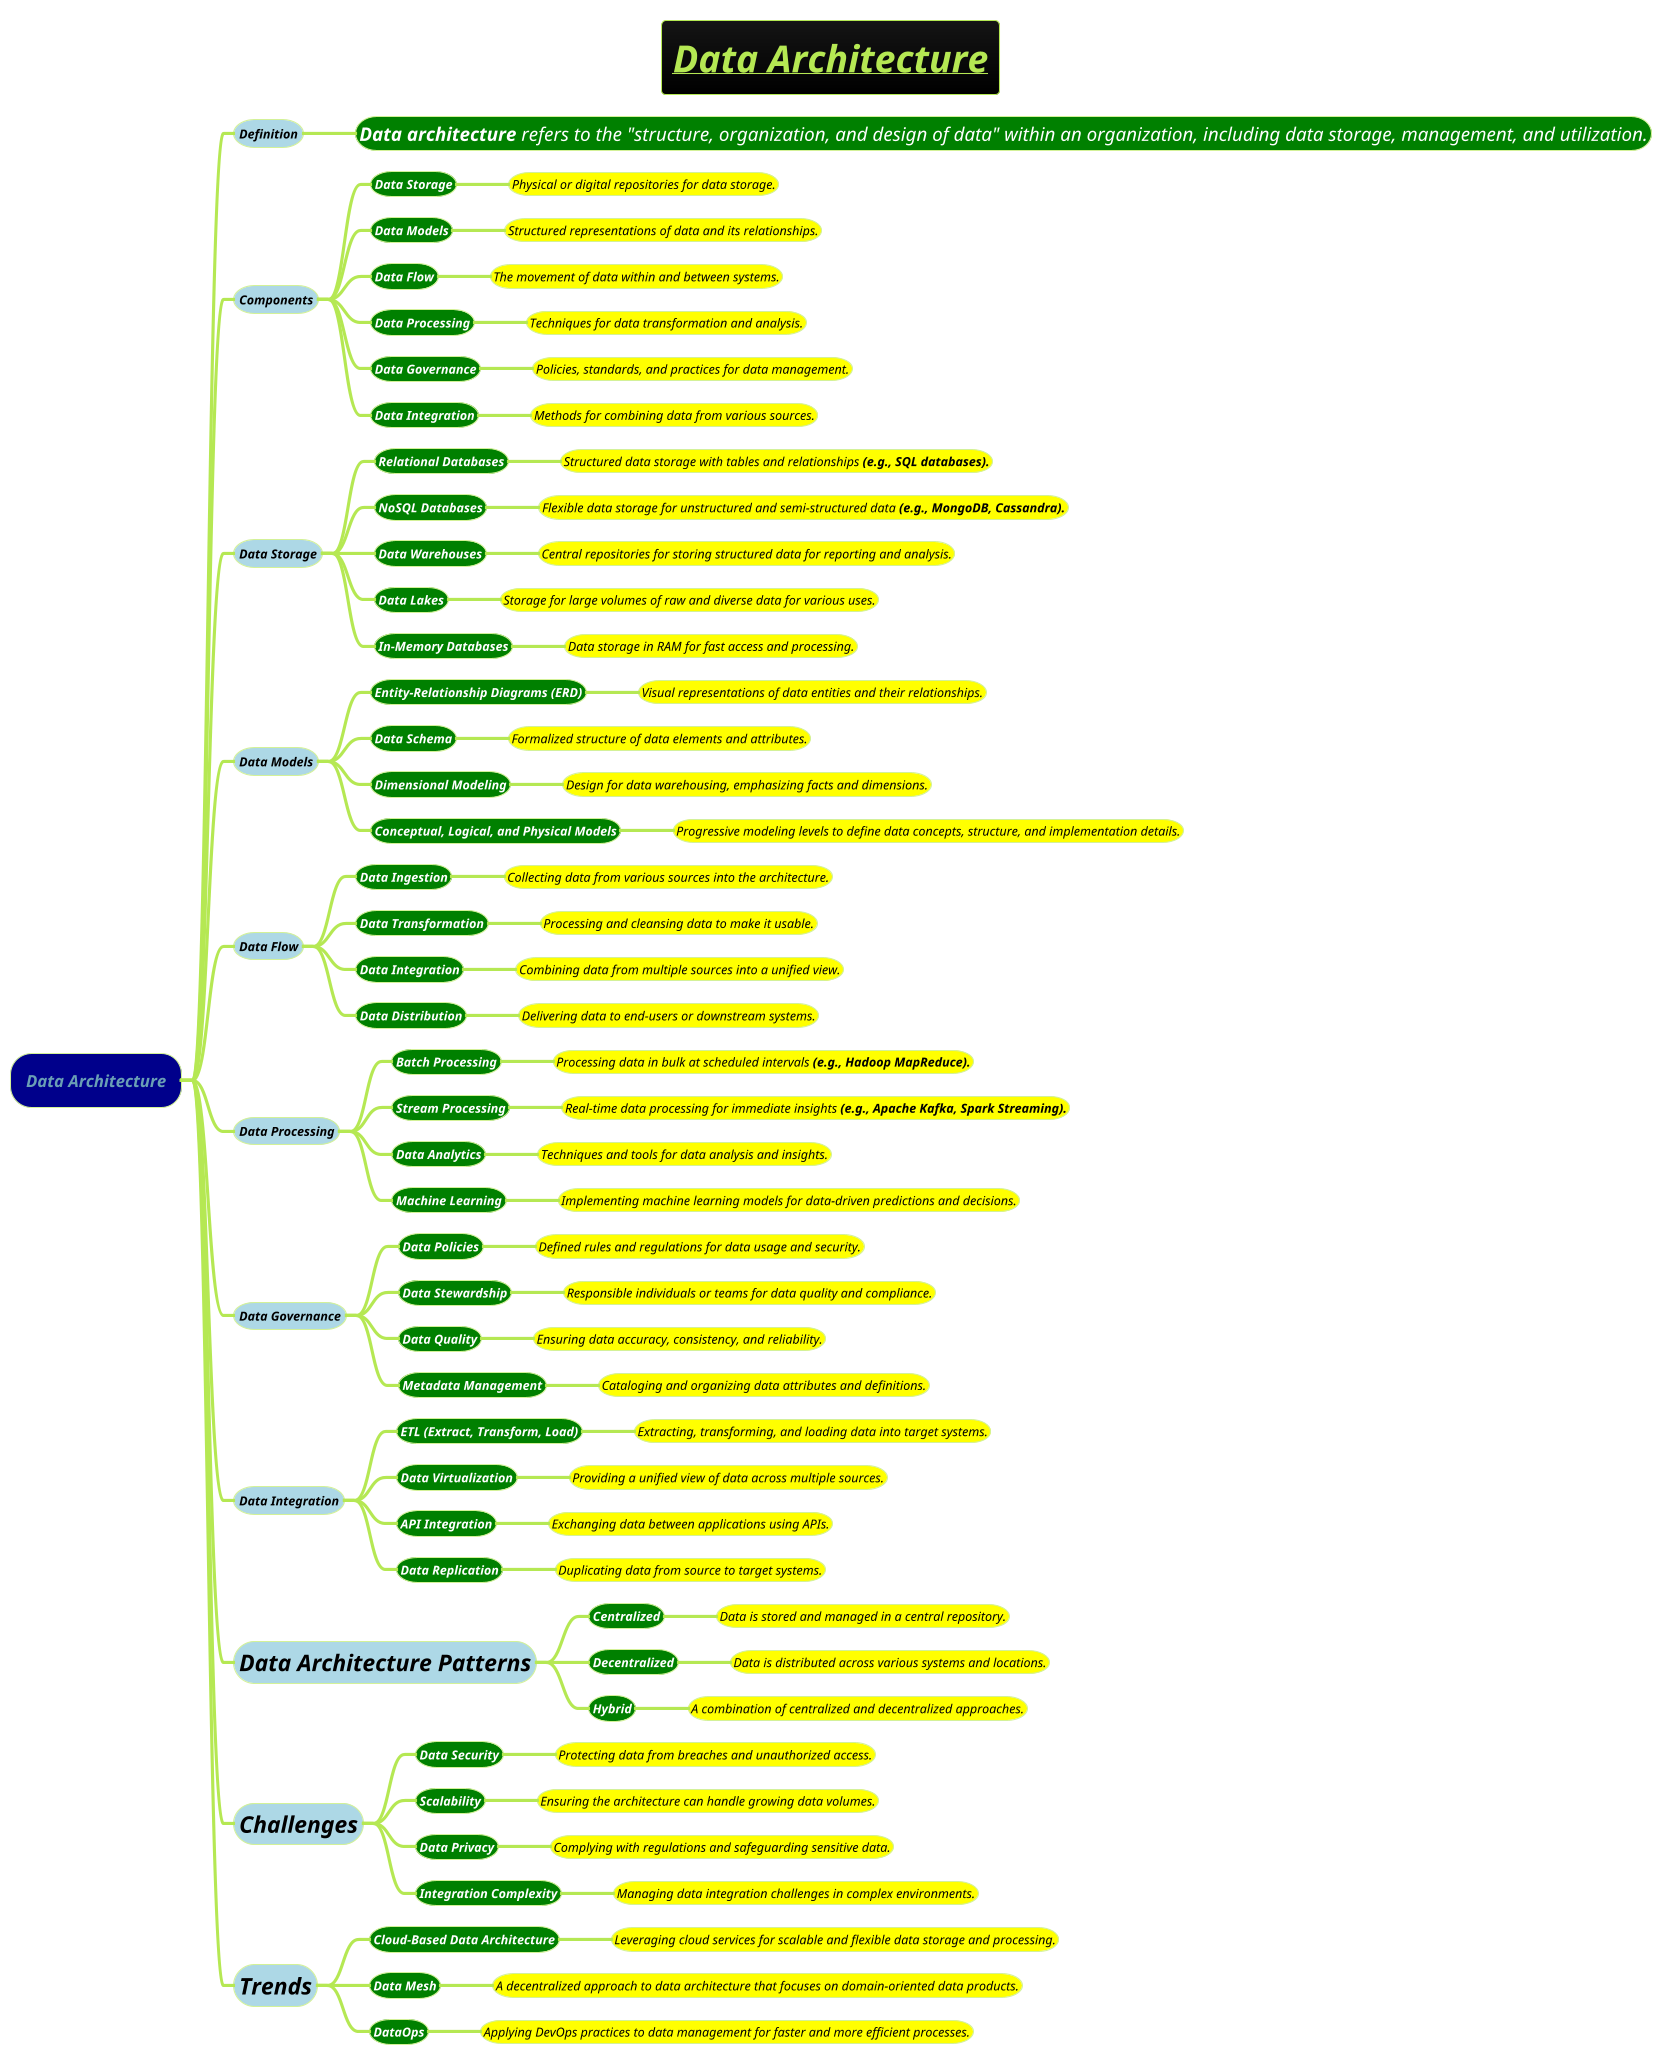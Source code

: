 @startmindmap
title =<i><u><b>Data Architecture
!theme hacker



*[#darkblue] <i><b>Data Architecture
**[#lightblue] <i><size:12><b><color #black>Definition
***[#green] <i><size:18><color #white>**Data architecture** refers to the "structure, organization, and design of data" within an organization, including data storage, management, and utilization.

**[#lightblue] <i><size:12><b><color #black>Components
***[#green] <i><size:12><b><color #white>Data Storage
****[#yellow] <i><size:12><color #black>Physical or digital repositories for data storage.
***[#green] <i><size:12><b><color #white>Data Models
****[#yellow] <i><size:12><color #black>Structured representations of data and its relationships.
***[#green] <i><size:12><b><color #white>Data Flow
****[#yellow] <i><size:12><color #black>The movement of data within and between systems.
***[#green] <i><size:12><b><color #white>Data Processing
****[#yellow] <i><size:12><color #black>Techniques for data transformation and analysis.
***[#green] <i><size:12><b><color #white>Data Governance
****[#yellow] <i><size:12><color #black>Policies, standards, and practices for data management.
***[#green] <i><size:12><b><color #white>Data Integration
****[#yellow] <i><size:12><color #black>Methods for combining data from various sources.

**[#lightblue] <i><size:12><b><color #black>Data Storage
***[#green] <i><size:12><b><color #white>Relational Databases
****[#yellow] <i><size:12><color #black>Structured data storage with tables and relationships <b>(e.g., SQL databases).
***[#green] <i><size:12><b><color #white>NoSQL Databases
****[#yellow] <i><size:12><color #black>Flexible data storage for unstructured and semi-structured data <b>(e.g., MongoDB, Cassandra).
***[#green] <i><size:12><b><color #white>Data Warehouses
****[#yellow] <i><size:12><color #black>Central repositories for storing structured data for reporting and analysis.
***[#green] <i><size:12><b><color #white>Data Lakes
****[#yellow] <i><size:12><color #black>Storage for large volumes of raw and diverse data for various uses.
***[#green] <i><size:12><b><color #white>In-Memory Databases
****[#yellow] <i><size:12><color #black>Data storage in RAM for fast access and processing.

**[#lightblue] <i><size:12><b><color #black>Data Models
***[#green] <i><size:12><b><color #white>Entity-Relationship Diagrams <b>(ERD)
****[#yellow] <i><size:12><color #black>Visual representations of data entities and their relationships.
***[#green] <i><size:12><b><color #white>Data Schema
****[#yellow] <i><size:12><color #black>Formalized structure of data elements and attributes.
***[#green] <i><size:12><b><color #white>Dimensional Modeling
****[#yellow] <i><size:12><color #black>Design for data warehousing, emphasizing facts and dimensions.
***[#green] <i><size:12><b><color #white>Conceptual, Logical, and Physical Models
****[#yellow] <i><size:12><color #black>Progressive modeling levels to define data concepts, structure, and implementation details.

**[#lightblue] <i><size:12><b><color #black>Data Flow
***[#green] <i><size:12><b><color #white>Data Ingestion
****[#yellow] <i><size:12><color #black>Collecting data from various sources into the architecture.
***[#green] <i><size:12><b><color #white>Data Transformation
****[#yellow] <i><size:12><color #black>Processing and cleansing data to make it usable.
***[#green] <i><size:12><b><color #white>Data Integration
****[#yellow] <i><size:12><color #black>Combining data from multiple sources into a unified view.
***[#green] <i><size:12><b><color #white>Data Distribution
****[#yellow] <i><size:12><color #black>Delivering data to end-users or downstream systems.

**[#lightblue] <i><size:12><b><color #black>Data Processing
***[#green] <i><size:12><b><color #white>Batch Processing
****[#yellow] <i><size:12><color #black>Processing data in bulk at scheduled intervals <b>(e.g., Hadoop MapReduce).
***[#green] <i><size:12><b><color #white>Stream Processing
****[#yellow] <i><size:12><color #black>Real-time data processing for immediate insights <b>(e.g., Apache Kafka, Spark Streaming).
***[#green] <i><size:12><b><color #white>Data Analytics
****[#yellow] <i><size:12><color #black>Techniques and tools for data analysis and insights.
***[#green] <i><size:12><b><color #white>Machine Learning
****[#yellow] <i><size:12><color #black>Implementing machine learning models for data-driven predictions and decisions.

**[#lightblue] <i><size:12><b><color #black>Data Governance
***[#green] <i><size:12><b><color #white>Data Policies
****[#yellow] <i><size:12><color #black>Defined rules and regulations for data usage and security.
***[#green] <i><size:12><b><color #white>Data Stewardship
****[#yellow] <i><size:12><color #black>Responsible individuals or teams for data quality and compliance.
***[#green] <i><size:12><b><color #white>Data Quality
****[#yellow] <i><size:12><color #black>Ensuring data accuracy, consistency, and reliability.
***[#green] <i><size:12><b><color #white>Metadata Management
****[#yellow] <i><size:12><color #black>Cataloging and organizing data attributes and definitions.

**[#lightblue] <i><size:12><b><color #black>Data Integration
***[#green] <i><size:12><b><color #white>ETL <b>(Extract, Transform, Load)
****[#yellow] <i><size:12><color #black>Extracting, transforming, and loading data into target systems.
***[#green] <i><size:12><b><color #white>Data Virtualization
****[#yellow] <i><size:12><color #black>Providing a unified view of data across multiple sources.
***[#green] <i><size:12><b><color #white>API Integration
****[#yellow] <i><size:12><color #black>Exchanging data between applications using APIs.
***[#green] <i><size:12><b><color #white>Data Replication
****[#yellow] <i><size:12><color #black>Duplicating data from source to target systems.

**[#lightblue] <i><size:22><b><color #black>Data Architecture Patterns
***[#green] <i><size:12><b><color #white>Centralized
****[#yellow] <i><size:12><color #black>Data is stored and managed in a central repository.
***[#green] <i><size:12><b><color #white>Decentralized
****[#yellow] <i><size:12><color #black>Data is distributed across various systems and locations.
***[#green] <i><size:12><b><color #white>Hybrid
****[#yellow] <i><size:12><color #black>A combination of centralized and decentralized approaches.

**[#lightblue] <i><size:22><b><color #black>Challenges
***[#green] <i><size:12><b><color #white>Data Security
****[#yellow] <i><size:12><color #black>Protecting data from breaches and unauthorized access.
***[#green] <i><size:12><b><color #white>Scalability
****[#yellow] <i><size:12><color #black>Ensuring the architecture can handle growing data volumes.
***[#green] <i><size:12><b><color #white>Data Privacy
****[#yellow] <i><size:12><color #black>Complying with regulations and safeguarding sensitive data.
***[#green] <i><size:12><b><color #white>Integration Complexity
****[#yellow] <i><size:12><color #black>Managing data integration challenges in complex environments.

**[#lightblue] <i><size:22><b><color #black>Trends
***[#green] <i><size:12><b><color #white>Cloud-Based Data Architecture
****[#yellow] <i><size:12><color #black>Leveraging cloud services for scalable and flexible data storage and processing.
***[#green] <i><size:12><b><color #white>Data Mesh
****[#yellow] <i><size:12><color #black>A decentralized approach to data architecture that focuses on domain-oriented data products.
***[#green] <i><size:12><b><color #white>DataOps
****[#yellow] <i><size:12><color #black>Applying DevOps practices to data management for faster and more efficient processes.

@endmindmap
